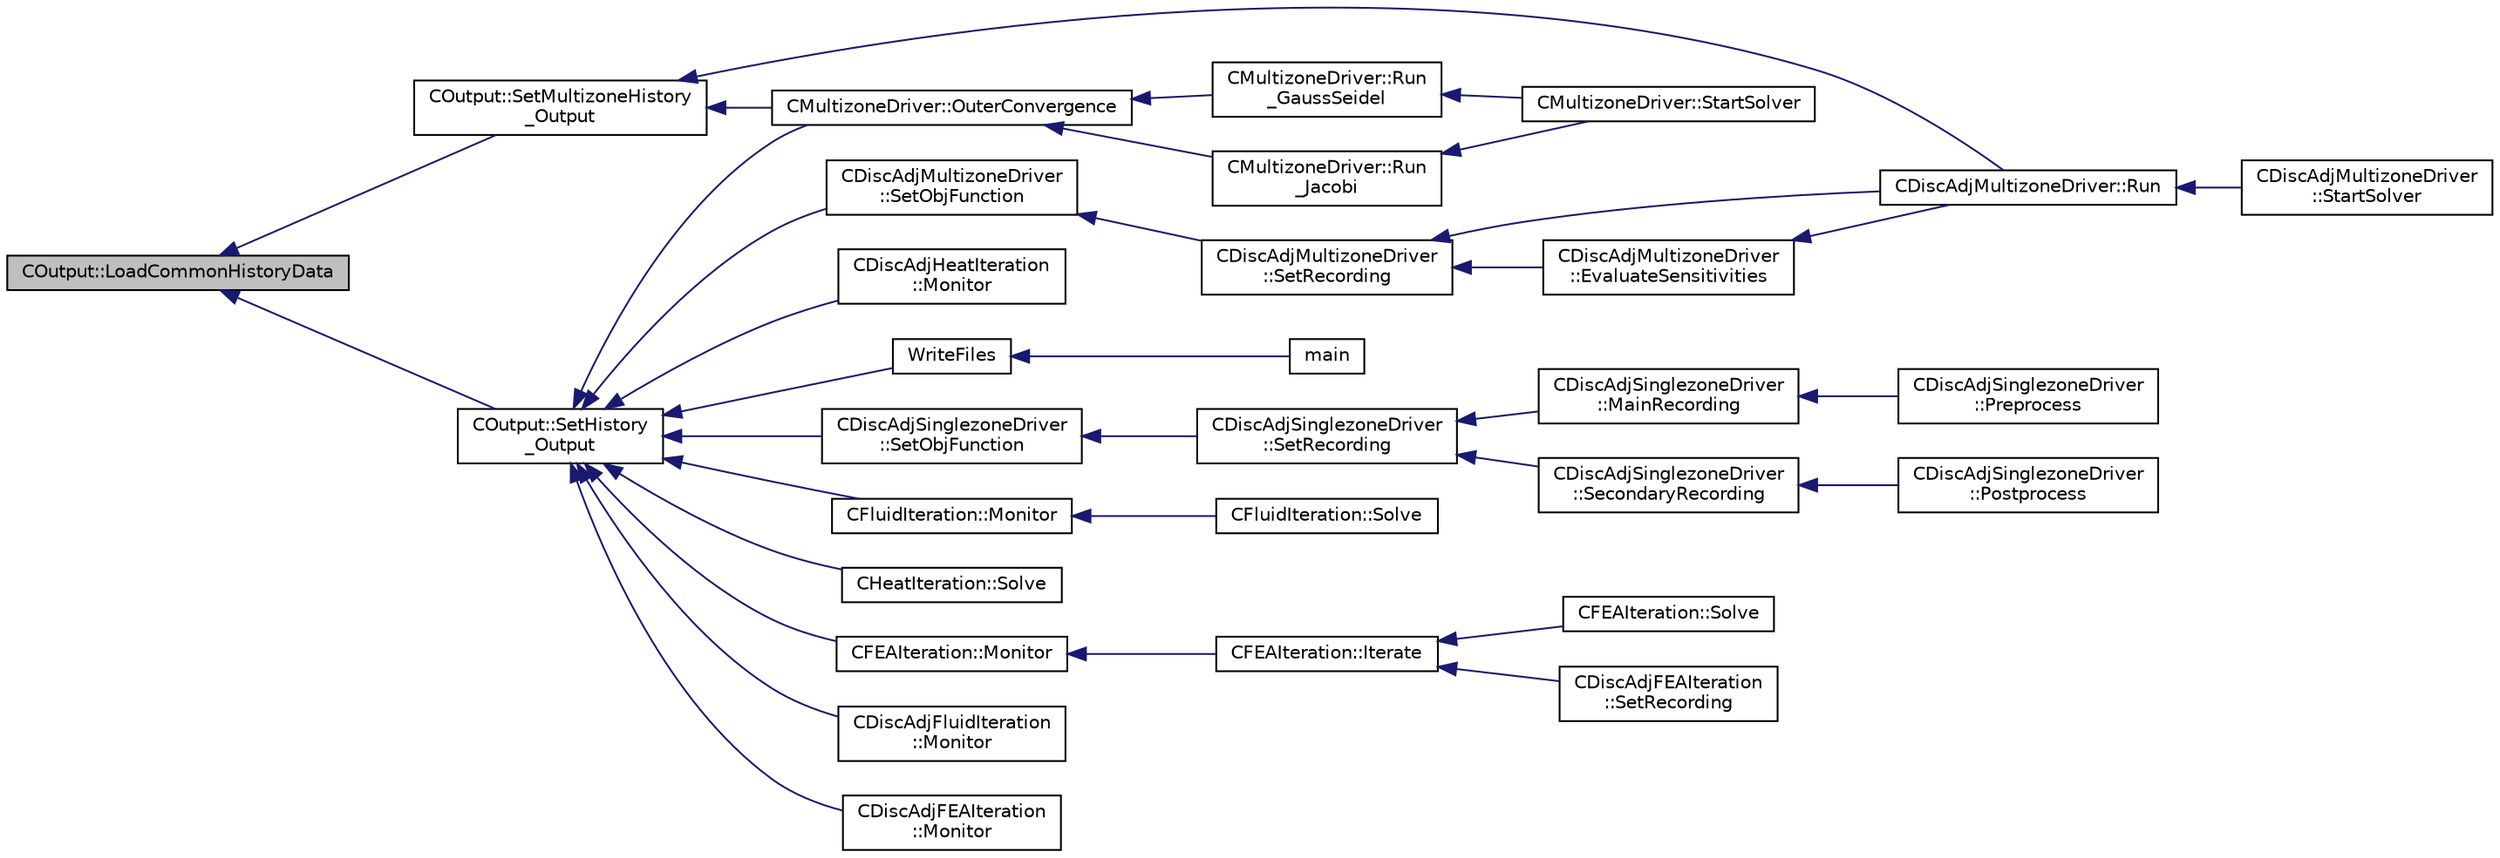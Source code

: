 digraph "COutput::LoadCommonHistoryData"
{
  edge [fontname="Helvetica",fontsize="10",labelfontname="Helvetica",labelfontsize="10"];
  node [fontname="Helvetica",fontsize="10",shape=record];
  rankdir="LR";
  Node285 [label="COutput::LoadCommonHistoryData",height=0.2,width=0.4,color="black", fillcolor="grey75", style="filled", fontcolor="black"];
  Node285 -> Node286 [dir="back",color="midnightblue",fontsize="10",style="solid",fontname="Helvetica"];
  Node286 [label="COutput::SetHistory\l_Output",height=0.2,width=0.4,color="black", fillcolor="white", style="filled",URL="$class_c_output.html#acf84143df1a158647605c980ecae2d7c",tooltip="Collects history data from the solvers, monitors the convergence and writes to screen and history fil..."];
  Node286 -> Node287 [dir="back",color="midnightblue",fontsize="10",style="solid",fontname="Helvetica"];
  Node287 [label="CDiscAdjMultizoneDriver\l::SetObjFunction",height=0.2,width=0.4,color="black", fillcolor="white", style="filled",URL="$class_c_disc_adj_multizone_driver.html#afda203e78a0e4cfde8c3fbb02ef3fd3e",tooltip="Set the objective function. "];
  Node287 -> Node288 [dir="back",color="midnightblue",fontsize="10",style="solid",fontname="Helvetica"];
  Node288 [label="CDiscAdjMultizoneDriver\l::SetRecording",height=0.2,width=0.4,color="black", fillcolor="white", style="filled",URL="$class_c_disc_adj_multizone_driver.html#a441f8669a04147aacab7df463e1dd021",tooltip="Record one iteration of the primal problem within each zone. "];
  Node288 -> Node289 [dir="back",color="midnightblue",fontsize="10",style="solid",fontname="Helvetica"];
  Node289 [label="CDiscAdjMultizoneDriver::Run",height=0.2,width=0.4,color="black", fillcolor="white", style="filled",URL="$class_c_disc_adj_multizone_driver.html#af996aecdb6d20aa4fc81c9b67295abf5",tooltip="[Overload] Run an discrete adjoint update of all solvers within multiple zones. "];
  Node289 -> Node290 [dir="back",color="midnightblue",fontsize="10",style="solid",fontname="Helvetica"];
  Node290 [label="CDiscAdjMultizoneDriver\l::StartSolver",height=0.2,width=0.4,color="black", fillcolor="white", style="filled",URL="$class_c_disc_adj_multizone_driver.html#a75de0a1a482ceeed4301a384f1515092",tooltip="[Overload] Launch the computation for discrete adjoint multizone problems. "];
  Node288 -> Node291 [dir="back",color="midnightblue",fontsize="10",style="solid",fontname="Helvetica"];
  Node291 [label="CDiscAdjMultizoneDriver\l::EvaluateSensitivities",height=0.2,width=0.4,color="black", fillcolor="white", style="filled",URL="$class_c_disc_adj_multizone_driver.html#ac2789097629674cfb7d4de64954024df",tooltip="Evaluate sensitivites for the current adjoint solution and output files. "];
  Node291 -> Node289 [dir="back",color="midnightblue",fontsize="10",style="solid",fontname="Helvetica"];
  Node286 -> Node292 [dir="back",color="midnightblue",fontsize="10",style="solid",fontname="Helvetica"];
  Node292 [label="CDiscAdjSinglezoneDriver\l::SetObjFunction",height=0.2,width=0.4,color="black", fillcolor="white", style="filled",URL="$class_c_disc_adj_singlezone_driver.html#aea0513ac808106c6a92be610b3b17a6a",tooltip="Set the objective function. "];
  Node292 -> Node293 [dir="back",color="midnightblue",fontsize="10",style="solid",fontname="Helvetica"];
  Node293 [label="CDiscAdjSinglezoneDriver\l::SetRecording",height=0.2,width=0.4,color="black", fillcolor="white", style="filled",URL="$class_c_disc_adj_singlezone_driver.html#a7e519f0f189a3a102b0630edaaa9d233",tooltip="Record one iteration of a flow iteration in within multiple zones. "];
  Node293 -> Node294 [dir="back",color="midnightblue",fontsize="10",style="solid",fontname="Helvetica"];
  Node294 [label="CDiscAdjSinglezoneDriver\l::MainRecording",height=0.2,width=0.4,color="black", fillcolor="white", style="filled",URL="$class_c_disc_adj_singlezone_driver.html#af4087bc4859a336b67555336d8f28aaf",tooltip="Record the main computational path. "];
  Node294 -> Node295 [dir="back",color="midnightblue",fontsize="10",style="solid",fontname="Helvetica"];
  Node295 [label="CDiscAdjSinglezoneDriver\l::Preprocess",height=0.2,width=0.4,color="black", fillcolor="white", style="filled",URL="$class_c_disc_adj_singlezone_driver.html#a2d0785572312526d0bd695a14dd405f2",tooltip="Preprocess the single-zone iteration. "];
  Node293 -> Node296 [dir="back",color="midnightblue",fontsize="10",style="solid",fontname="Helvetica"];
  Node296 [label="CDiscAdjSinglezoneDriver\l::SecondaryRecording",height=0.2,width=0.4,color="black", fillcolor="white", style="filled",URL="$class_c_disc_adj_singlezone_driver.html#ad328a74dd89ed2e335b22c4bf2b53cb0",tooltip="Record the secondary computational path. "];
  Node296 -> Node297 [dir="back",color="midnightblue",fontsize="10",style="solid",fontname="Helvetica"];
  Node297 [label="CDiscAdjSinglezoneDriver\l::Postprocess",height=0.2,width=0.4,color="black", fillcolor="white", style="filled",URL="$class_c_disc_adj_singlezone_driver.html#af0ac923c07d86674b252c28df9a115da",tooltip="Postprocess the adjoint iteration for ZONE_0. "];
  Node286 -> Node298 [dir="back",color="midnightblue",fontsize="10",style="solid",fontname="Helvetica"];
  Node298 [label="CMultizoneDriver::OuterConvergence",height=0.2,width=0.4,color="black", fillcolor="white", style="filled",URL="$class_c_multizone_driver.html#ae72bb40195e4066bc4be4adfb0df29e9",tooltip="Check the convergence at the outer level. "];
  Node298 -> Node299 [dir="back",color="midnightblue",fontsize="10",style="solid",fontname="Helvetica"];
  Node299 [label="CMultizoneDriver::Run\l_GaussSeidel",height=0.2,width=0.4,color="black", fillcolor="white", style="filled",URL="$class_c_multizone_driver.html#a8036223cdbe0c0d4552f17f6bad9189b",tooltip="Run a Block Gauss-Seidel iteration in all physical zones. "];
  Node299 -> Node300 [dir="back",color="midnightblue",fontsize="10",style="solid",fontname="Helvetica"];
  Node300 [label="CMultizoneDriver::StartSolver",height=0.2,width=0.4,color="black", fillcolor="white", style="filled",URL="$class_c_multizone_driver.html#a03cfc000c383ef0d86d34e1c6aef5ff3",tooltip="[Overload] Launch the computation for multizone problems. "];
  Node298 -> Node301 [dir="back",color="midnightblue",fontsize="10",style="solid",fontname="Helvetica"];
  Node301 [label="CMultizoneDriver::Run\l_Jacobi",height=0.2,width=0.4,color="black", fillcolor="white", style="filled",URL="$class_c_multizone_driver.html#a1bf2824daac5a10e8fb7387676eee338",tooltip="Run a Block-Jacobi iteration in all physical zones. "];
  Node301 -> Node300 [dir="back",color="midnightblue",fontsize="10",style="solid",fontname="Helvetica"];
  Node286 -> Node302 [dir="back",color="midnightblue",fontsize="10",style="solid",fontname="Helvetica"];
  Node302 [label="CFluidIteration::Monitor",height=0.2,width=0.4,color="black", fillcolor="white", style="filled",URL="$class_c_fluid_iteration.html#a563192d869a4e82151c0bf6781b4890d",tooltip="Monitors the convergence and other metrics for the fluid system. "];
  Node302 -> Node303 [dir="back",color="midnightblue",fontsize="10",style="solid",fontname="Helvetica"];
  Node303 [label="CFluidIteration::Solve",height=0.2,width=0.4,color="black", fillcolor="white", style="filled",URL="$class_c_fluid_iteration.html#ae22cd342c9c9d2ea5ac3f5103394ff80",tooltip="Iterate the fluid system for a number of Inner_Iter iterations. "];
  Node286 -> Node304 [dir="back",color="midnightblue",fontsize="10",style="solid",fontname="Helvetica"];
  Node304 [label="CHeatIteration::Solve",height=0.2,width=0.4,color="black", fillcolor="white", style="filled",URL="$class_c_heat_iteration.html#ac9bc702cd04ec181d142db04b176e3b1",tooltip="Perform a single iteration of the wave system. "];
  Node286 -> Node305 [dir="back",color="midnightblue",fontsize="10",style="solid",fontname="Helvetica"];
  Node305 [label="CFEAIteration::Monitor",height=0.2,width=0.4,color="black", fillcolor="white", style="filled",URL="$class_c_f_e_a_iteration.html#a7516ed7e4948785514ba831232614f4d",tooltip="Monitors the convergence and other metrics for the FEM system. "];
  Node305 -> Node306 [dir="back",color="midnightblue",fontsize="10",style="solid",fontname="Helvetica"];
  Node306 [label="CFEAIteration::Iterate",height=0.2,width=0.4,color="black", fillcolor="white", style="filled",URL="$class_c_f_e_a_iteration.html#af34a9ca7d54a7b4c31ad4fb1a487a158",tooltip="Perform a single iteration for structural analysis using the Finite Element Method. "];
  Node306 -> Node307 [dir="back",color="midnightblue",fontsize="10",style="solid",fontname="Helvetica"];
  Node307 [label="CFEAIteration::Solve",height=0.2,width=0.4,color="black", fillcolor="white", style="filled",URL="$class_c_f_e_a_iteration.html#a93300b80aae492f8f966c16652e83e08",tooltip="Iterate the structural system for a number of Inner_Iter iterations. "];
  Node306 -> Node308 [dir="back",color="midnightblue",fontsize="10",style="solid",fontname="Helvetica"];
  Node308 [label="CDiscAdjFEAIteration\l::SetRecording",height=0.2,width=0.4,color="black", fillcolor="white", style="filled",URL="$class_c_disc_adj_f_e_a_iteration.html#ad5f0dcb01d13560ce5245301646dc3bd",tooltip="Record a single iteration of the direct FEM system. "];
  Node286 -> Node309 [dir="back",color="midnightblue",fontsize="10",style="solid",fontname="Helvetica"];
  Node309 [label="CDiscAdjFluidIteration\l::Monitor",height=0.2,width=0.4,color="black", fillcolor="white", style="filled",URL="$class_c_disc_adj_fluid_iteration.html#a14cf7549b8fe39e06b8e9dfc8428a312",tooltip="Monitors the convergence and other metrics for the discrete adjoint fluid system. ..."];
  Node286 -> Node310 [dir="back",color="midnightblue",fontsize="10",style="solid",fontname="Helvetica"];
  Node310 [label="CDiscAdjFEAIteration\l::Monitor",height=0.2,width=0.4,color="black", fillcolor="white", style="filled",URL="$class_c_disc_adj_f_e_a_iteration.html#a03edd3ebdc8edac7c0507c8572621f64",tooltip="Monitors the convergence and other metrics for the discrete adjoint mean flow system. "];
  Node286 -> Node311 [dir="back",color="midnightblue",fontsize="10",style="solid",fontname="Helvetica"];
  Node311 [label="CDiscAdjHeatIteration\l::Monitor",height=0.2,width=0.4,color="black", fillcolor="white", style="filled",URL="$class_c_disc_adj_heat_iteration.html#a01381d44508f208bcb608bdf2d4db022",tooltip="Monitors the convergence and other metrics for the discrete adjoint fluid system. ..."];
  Node286 -> Node312 [dir="back",color="midnightblue",fontsize="10",style="solid",fontname="Helvetica"];
  Node312 [label="WriteFiles",height=0.2,width=0.4,color="black", fillcolor="white", style="filled",URL="$_s_u2___s_o_l_8cpp.html#a43305e0af849b318ce139ccf6a164626"];
  Node312 -> Node313 [dir="back",color="midnightblue",fontsize="10",style="solid",fontname="Helvetica"];
  Node313 [label="main",height=0.2,width=0.4,color="black", fillcolor="white", style="filled",URL="$_s_u2___s_o_l_8cpp.html#a0ddf1224851353fc92bfbff6f499fa97"];
  Node285 -> Node314 [dir="back",color="midnightblue",fontsize="10",style="solid",fontname="Helvetica"];
  Node314 [label="COutput::SetMultizoneHistory\l_Output",height=0.2,width=0.4,color="black", fillcolor="white", style="filled",URL="$class_c_output.html#a15b0776bd2ed68b43e3c0bd3b9b56490"];
  Node314 -> Node289 [dir="back",color="midnightblue",fontsize="10",style="solid",fontname="Helvetica"];
  Node314 -> Node298 [dir="back",color="midnightblue",fontsize="10",style="solid",fontname="Helvetica"];
}
